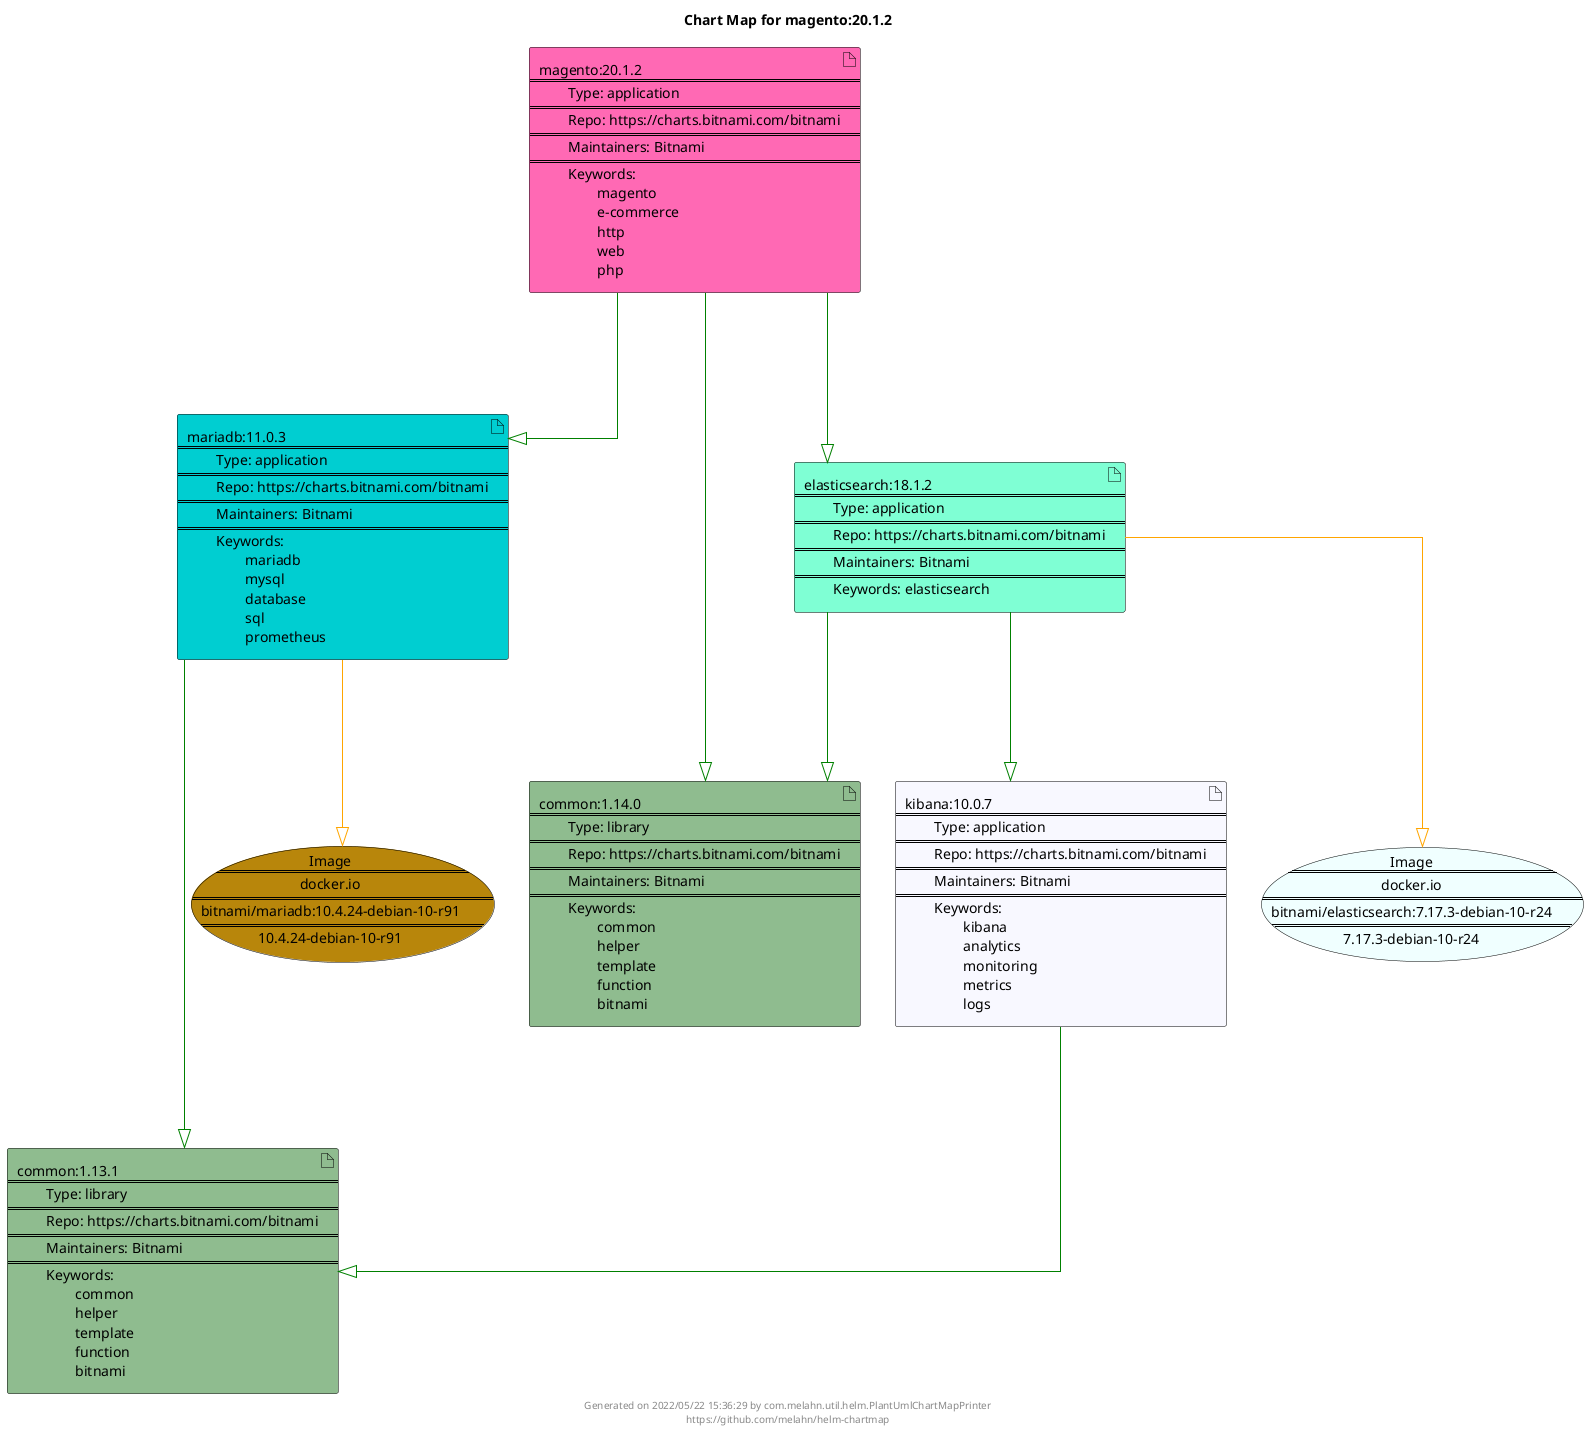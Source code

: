 @startuml
skinparam linetype ortho
skinparam backgroundColor white
skinparam usecaseBorderColor black
skinparam usecaseArrowColor LightSlateGray
skinparam artifactBorderColor black
skinparam artifactArrowColor LightSlateGray

title Chart Map for magento:20.1.2

'There are 6 referenced Helm Charts
artifact "common:1.13.1\n====\n\tType: library\n====\n\tRepo: https://charts.bitnami.com/bitnami\n====\n\tMaintainers: Bitnami\n====\n\tKeywords: \n\t\tcommon\n\t\thelper\n\t\ttemplate\n\t\tfunction\n\t\tbitnami" as common_1_13_1 #DarkSeaGreen
artifact "mariadb:11.0.3\n====\n\tType: application\n====\n\tRepo: https://charts.bitnami.com/bitnami\n====\n\tMaintainers: Bitnami\n====\n\tKeywords: \n\t\tmariadb\n\t\tmysql\n\t\tdatabase\n\t\tsql\n\t\tprometheus" as mariadb_11_0_3 #DarkTurquoise
artifact "kibana:10.0.7\n====\n\tType: application\n====\n\tRepo: https://charts.bitnami.com/bitnami\n====\n\tMaintainers: Bitnami\n====\n\tKeywords: \n\t\tkibana\n\t\tanalytics\n\t\tmonitoring\n\t\tmetrics\n\t\tlogs" as kibana_10_0_7 #GhostWhite
artifact "common:1.14.0\n====\n\tType: library\n====\n\tRepo: https://charts.bitnami.com/bitnami\n====\n\tMaintainers: Bitnami\n====\n\tKeywords: \n\t\tcommon\n\t\thelper\n\t\ttemplate\n\t\tfunction\n\t\tbitnami" as common_1_14_0 #DarkSeaGreen
artifact "elasticsearch:18.1.2\n====\n\tType: application\n====\n\tRepo: https://charts.bitnami.com/bitnami\n====\n\tMaintainers: Bitnami\n====\n\tKeywords: elasticsearch" as elasticsearch_18_1_2 #Aquamarine
artifact "magento:20.1.2\n====\n\tType: application\n====\n\tRepo: https://charts.bitnami.com/bitnami\n====\n\tMaintainers: Bitnami\n====\n\tKeywords: \n\t\tmagento\n\t\te-commerce\n\t\thttp\n\t\tweb\n\t\tphp" as magento_20_1_2 #HotPink

'There are 2 referenced Docker Images
usecase "Image\n====\ndocker.io\n====\nbitnami/mariadb:10.4.24-debian-10-r91\n====\n10.4.24-debian-10-r91" as docker_io_bitnami_mariadb_10_4_24_debian_10_r91 #DarkGoldenRod
usecase "Image\n====\ndocker.io\n====\nbitnami/elasticsearch:7.17.3-debian-10-r24\n====\n7.17.3-debian-10-r24" as docker_io_bitnami_elasticsearch_7_17_3_debian_10_r24 #Azure

'Chart Dependencies
magento_20_1_2--[#green]-|>mariadb_11_0_3
mariadb_11_0_3--[#green]-|>common_1_13_1
magento_20_1_2--[#green]-|>common_1_14_0
magento_20_1_2--[#green]-|>elasticsearch_18_1_2
elasticsearch_18_1_2--[#green]-|>kibana_10_0_7
kibana_10_0_7--[#green]-|>common_1_13_1
elasticsearch_18_1_2--[#green]-|>common_1_14_0
mariadb_11_0_3--[#orange]-|>docker_io_bitnami_mariadb_10_4_24_debian_10_r91
elasticsearch_18_1_2--[#orange]-|>docker_io_bitnami_elasticsearch_7_17_3_debian_10_r24

center footer Generated on 2022/05/22 15:36:29 by com.melahn.util.helm.PlantUmlChartMapPrinter\nhttps://github.com/melahn/helm-chartmap
@enduml
